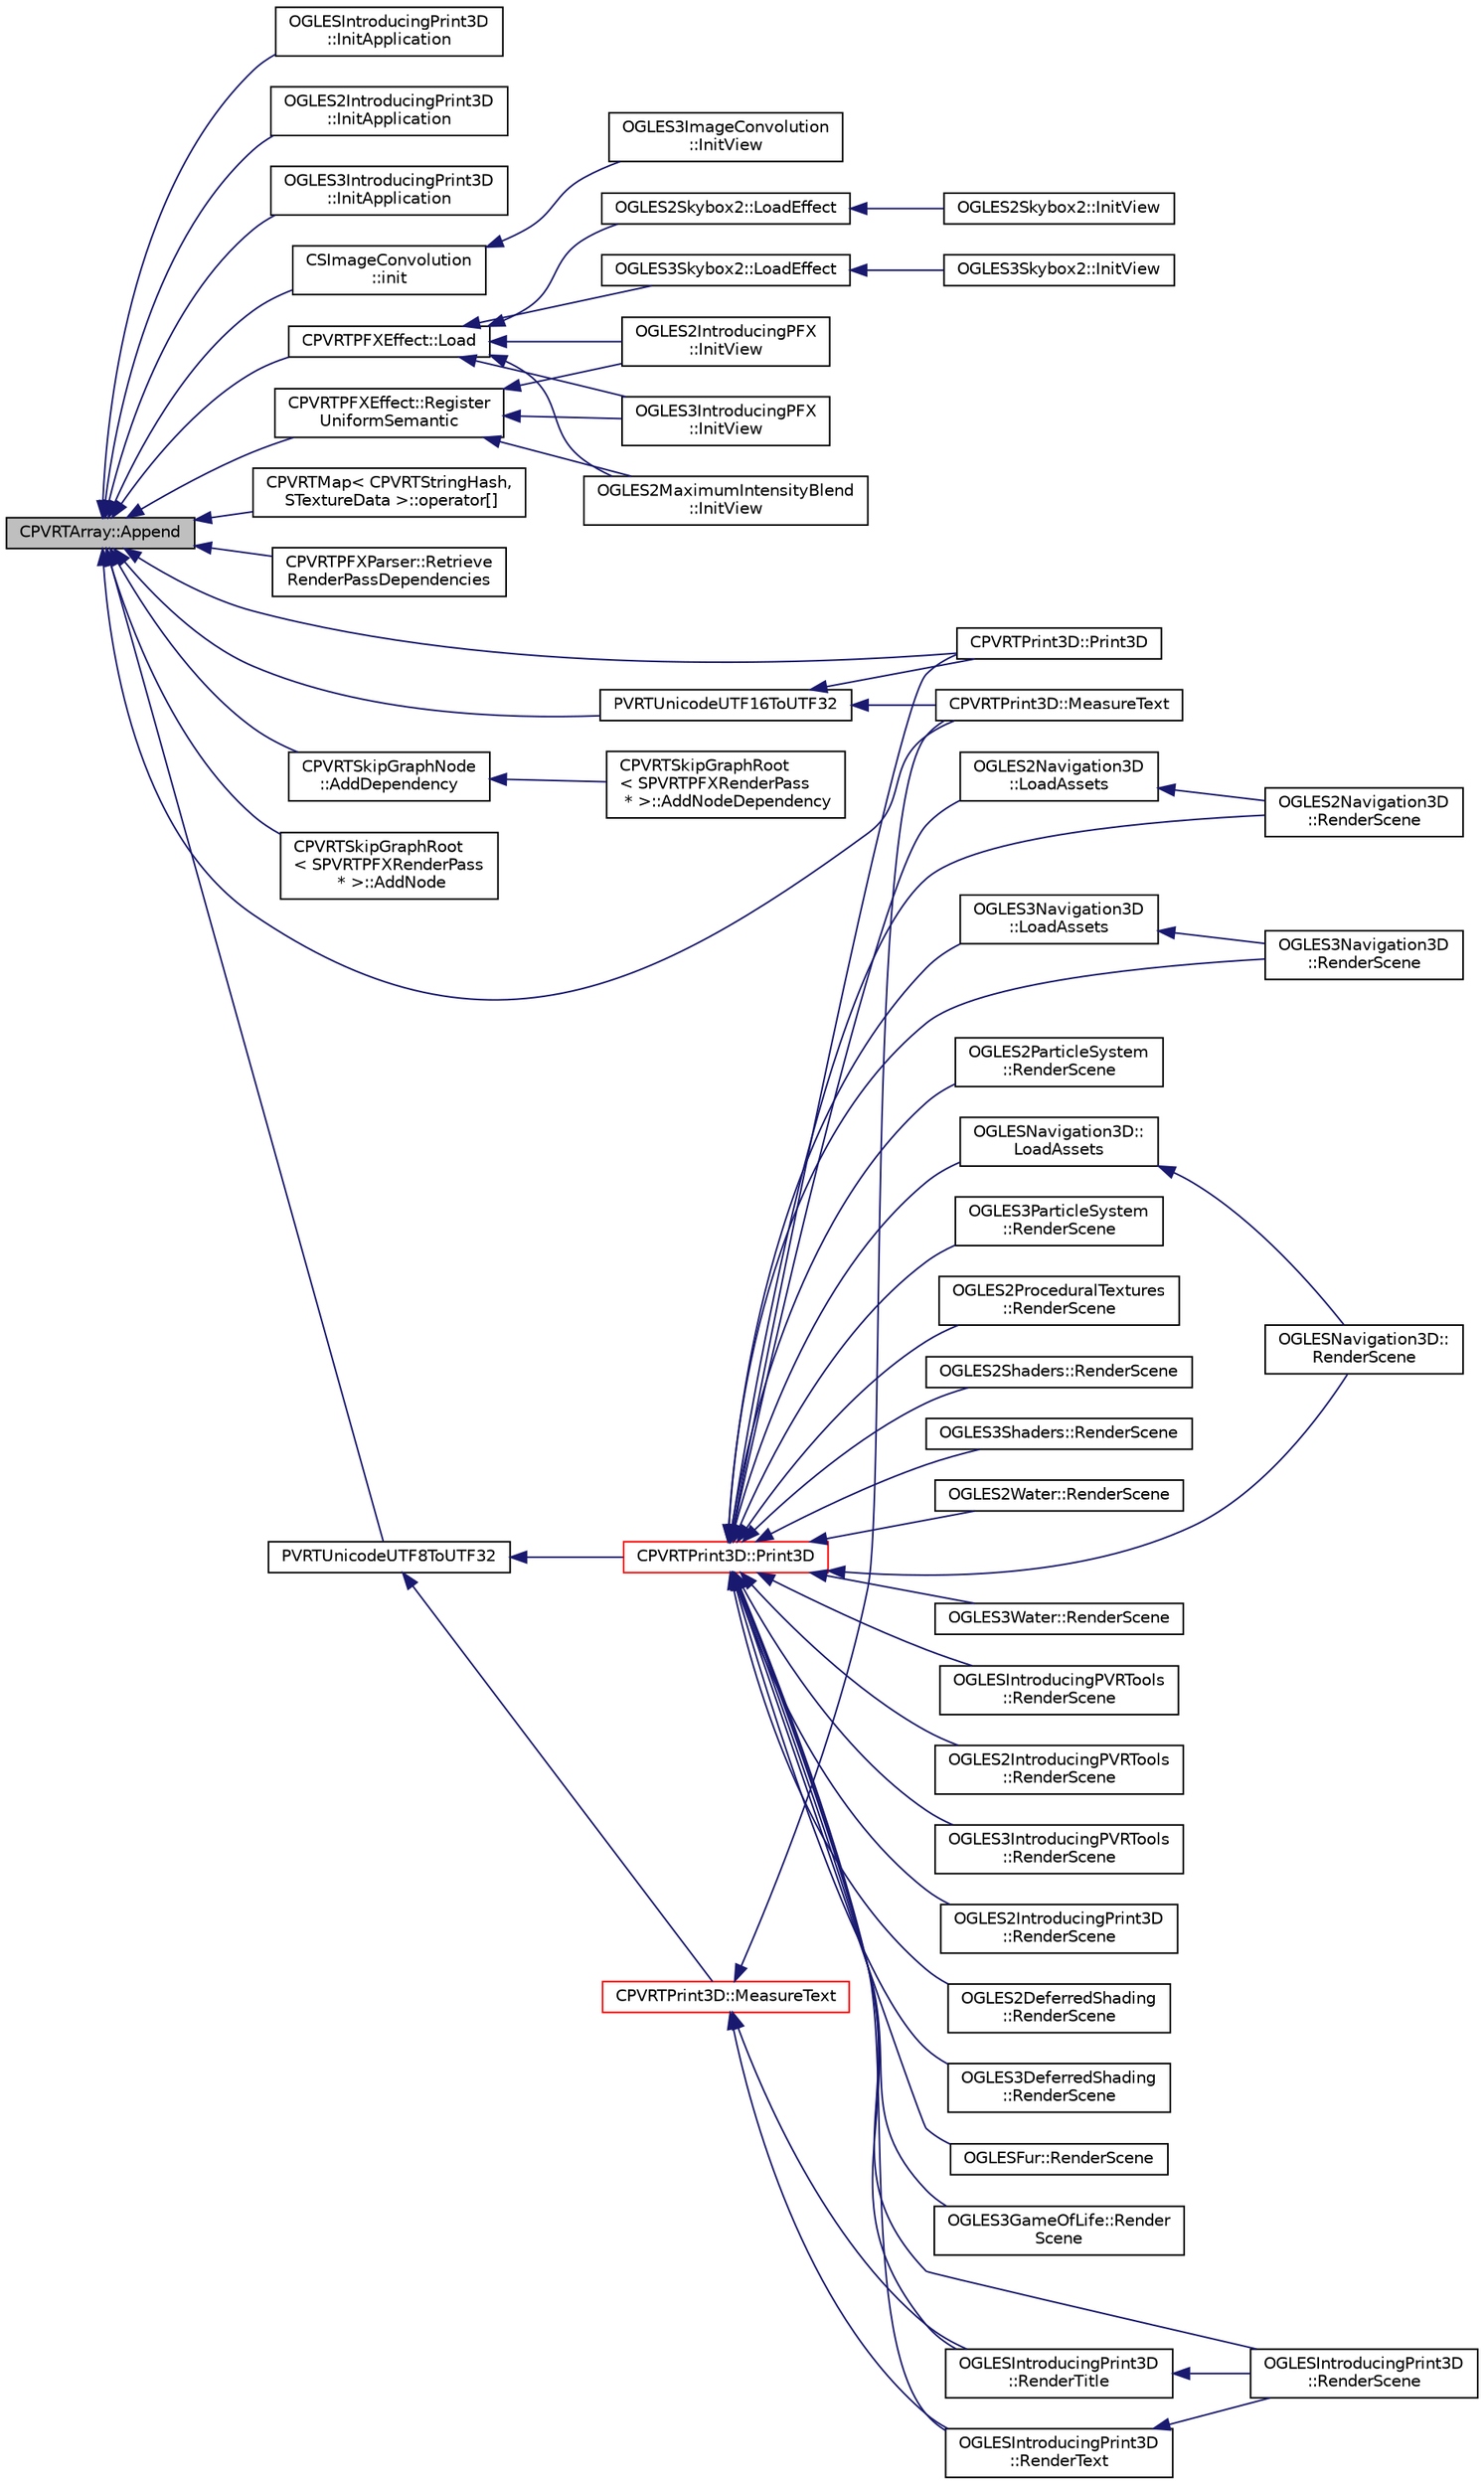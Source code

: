 digraph "CPVRTArray::Append"
{
  edge [fontname="Helvetica",fontsize="10",labelfontname="Helvetica",labelfontsize="10"];
  node [fontname="Helvetica",fontsize="10",shape=record];
  rankdir="LR";
  Node1 [label="CPVRTArray::Append",height=0.2,width=0.4,color="black", fillcolor="grey75", style="filled", fontcolor="black"];
  Node1 -> Node2 [dir="back",color="midnightblue",fontsize="10",style="solid",fontname="Helvetica"];
  Node2 [label="OGLESIntroducingPrint3D\l::InitApplication",height=0.2,width=0.4,color="black", fillcolor="white", style="filled",URL="$class_o_g_l_e_s_introducing_print3_d.html#a1577668f99803b95200ac067b55d351c"];
  Node1 -> Node3 [dir="back",color="midnightblue",fontsize="10",style="solid",fontname="Helvetica"];
  Node3 [label="OGLES2IntroducingPrint3D\l::InitApplication",height=0.2,width=0.4,color="black", fillcolor="white", style="filled",URL="$class_o_g_l_e_s2_introducing_print3_d.html#ac63dd04dd03b97af17e228c826b21135"];
  Node1 -> Node4 [dir="back",color="midnightblue",fontsize="10",style="solid",fontname="Helvetica"];
  Node4 [label="OGLES3IntroducingPrint3D\l::InitApplication",height=0.2,width=0.4,color="black", fillcolor="white", style="filled",URL="$class_o_g_l_e_s3_introducing_print3_d.html#a2280934b49ab51dd9db3026d9f209405"];
  Node1 -> Node5 [dir="back",color="midnightblue",fontsize="10",style="solid",fontname="Helvetica"];
  Node5 [label="CSImageConvolution\l::init",height=0.2,width=0.4,color="black", fillcolor="white", style="filled",URL="$class_c_s_image_convolution.html#ade1af7c73b7f73759fb870f6c850228a"];
  Node5 -> Node6 [dir="back",color="midnightblue",fontsize="10",style="solid",fontname="Helvetica"];
  Node6 [label="OGLES3ImageConvolution\l::InitView",height=0.2,width=0.4,color="black", fillcolor="white", style="filled",URL="$class_o_g_l_e_s3_image_convolution.html#afe6795320d4afc3f6ee900541a98be13"];
  Node1 -> Node7 [dir="back",color="midnightblue",fontsize="10",style="solid",fontname="Helvetica"];
  Node7 [label="CPVRTPFXEffect::Load",height=0.2,width=0.4,color="black", fillcolor="white", style="filled",URL="$class_c_p_v_r_t_p_f_x_effect.html#a7335d99bda5a7c05b0e7347292a08d0a",tooltip="Loads the specified effect from the CPVRTPFXParser object. Compiles and links the shaders..."];
  Node7 -> Node8 [dir="back",color="midnightblue",fontsize="10",style="solid",fontname="Helvetica"];
  Node8 [label="OGLES2Skybox2::LoadEffect",height=0.2,width=0.4,color="black", fillcolor="white", style="filled",URL="$class_o_g_l_e_s2_skybox2.html#aad8d1b643dd05fee7e0cc04c545b3b66"];
  Node8 -> Node9 [dir="back",color="midnightblue",fontsize="10",style="solid",fontname="Helvetica"];
  Node9 [label="OGLES2Skybox2::InitView",height=0.2,width=0.4,color="black", fillcolor="white", style="filled",URL="$class_o_g_l_e_s2_skybox2.html#ada3a5fbf77319ed17e7b2f50068d3a8f"];
  Node7 -> Node10 [dir="back",color="midnightblue",fontsize="10",style="solid",fontname="Helvetica"];
  Node10 [label="OGLES3Skybox2::LoadEffect",height=0.2,width=0.4,color="black", fillcolor="white", style="filled",URL="$class_o_g_l_e_s3_skybox2.html#a89970a57199b6188ddcbec16b94b6dc8"];
  Node10 -> Node11 [dir="back",color="midnightblue",fontsize="10",style="solid",fontname="Helvetica"];
  Node11 [label="OGLES3Skybox2::InitView",height=0.2,width=0.4,color="black", fillcolor="white", style="filled",URL="$class_o_g_l_e_s3_skybox2.html#a8ffd3e8419f04229f3a96afa67b51183"];
  Node7 -> Node12 [dir="back",color="midnightblue",fontsize="10",style="solid",fontname="Helvetica"];
  Node12 [label="OGLES2IntroducingPFX\l::InitView",height=0.2,width=0.4,color="black", fillcolor="white", style="filled",URL="$class_o_g_l_e_s2_introducing_p_f_x.html#a60689521ef922e6ac479011562f4e3c8"];
  Node7 -> Node13 [dir="back",color="midnightblue",fontsize="10",style="solid",fontname="Helvetica"];
  Node13 [label="OGLES3IntroducingPFX\l::InitView",height=0.2,width=0.4,color="black", fillcolor="white", style="filled",URL="$class_o_g_l_e_s3_introducing_p_f_x.html#a6762e7f140fe15a0a945e39abf25ae34"];
  Node7 -> Node14 [dir="back",color="midnightblue",fontsize="10",style="solid",fontname="Helvetica"];
  Node14 [label="OGLES2MaximumIntensityBlend\l::InitView",height=0.2,width=0.4,color="black", fillcolor="white", style="filled",URL="$class_o_g_l_e_s2_maximum_intensity_blend.html#ab3bb87b3ff371c02101474f097b2db19"];
  Node1 -> Node15 [dir="back",color="midnightblue",fontsize="10",style="solid",fontname="Helvetica"];
  Node15 [label="CPVRTPFXEffect::Register\lUniformSemantic",height=0.2,width=0.4,color="black", fillcolor="white", style="filled",URL="$class_c_p_v_r_t_p_f_x_effect.html#a50041cb94518a8c4204e7b188cb45bff",tooltip="Registers a user-provided uniform semantic. "];
  Node15 -> Node12 [dir="back",color="midnightblue",fontsize="10",style="solid",fontname="Helvetica"];
  Node15 -> Node13 [dir="back",color="midnightblue",fontsize="10",style="solid",fontname="Helvetica"];
  Node15 -> Node14 [dir="back",color="midnightblue",fontsize="10",style="solid",fontname="Helvetica"];
  Node1 -> Node16 [dir="back",color="midnightblue",fontsize="10",style="solid",fontname="Helvetica"];
  Node16 [label="CPVRTMap\< CPVRTStringHash,\l STextureData \>::operator[]",height=0.2,width=0.4,color="black", fillcolor="white", style="filled",URL="$singleton_c_p_v_r_t_map.html#aece60f89358c054599a2878104405210",tooltip="If a mapping already exists for &#39;key&#39; then it will return the associated data. If no mapping currentl..."];
  Node1 -> Node17 [dir="back",color="midnightblue",fontsize="10",style="solid",fontname="Helvetica"];
  Node17 [label="CPVRTPFXParser::Retrieve\lRenderPassDependencies",height=0.2,width=0.4,color="black", fillcolor="white", style="filled",URL="$class_c_p_v_r_t_p_f_x_parser.html#a50400904966afcd4f0b80b8298762cca",tooltip="Takes an array of strings containing the names of active effects for this PFX in a given application ..."];
  Node1 -> Node18 [dir="back",color="midnightblue",fontsize="10",style="solid",fontname="Helvetica"];
  Node18 [label="CPVRTPrint3D::Print3D",height=0.2,width=0.4,color="black", fillcolor="white", style="filled",URL="$class_c_p_v_r_t_print3_d.html#a00f8bd769478fa34fc5f0e7113066759",tooltip="Display wide-char 3D text on screen. CPVRTPrint3D::SetTextures(...) must have been called beforehand..."];
  Node1 -> Node19 [dir="back",color="midnightblue",fontsize="10",style="solid",fontname="Helvetica"];
  Node19 [label="CPVRTPrint3D::MeasureText",height=0.2,width=0.4,color="black", fillcolor="white", style="filled",URL="$class_c_p_v_r_t_print3_d.html#aa12963cb94d9b301293dfb47ff03d008",tooltip="Returns the size of a string in pixels. "];
  Node1 -> Node20 [dir="back",color="midnightblue",fontsize="10",style="solid",fontname="Helvetica"];
  Node20 [label="CPVRTSkipGraphNode\l::AddDependency",height=0.2,width=0.4,color="black", fillcolor="white", style="filled",URL="$class_c_p_v_r_t_skip_graph_node.html#a5efdde71eba54716499493d5236cf539",tooltip="Adds a dependency to this node. "];
  Node20 -> Node21 [dir="back",color="midnightblue",fontsize="10",style="solid",fontname="Helvetica"];
  Node21 [label="CPVRTSkipGraphRoot\l\< SPVRTPFXRenderPass\l * \>::AddNodeDependency",height=0.2,width=0.4,color="black", fillcolor="white", style="filled",URL="$class_c_p_v_r_t_skip_graph_root.html#a534206c4337eb2efa043f321fffb9b6f",tooltip="Adds a node dependency. "];
  Node1 -> Node22 [dir="back",color="midnightblue",fontsize="10",style="solid",fontname="Helvetica"];
  Node22 [label="CPVRTSkipGraphRoot\l\< SPVRTPFXRenderPass\l * \>::AddNode",height=0.2,width=0.4,color="black", fillcolor="white", style="filled",URL="$class_c_p_v_r_t_skip_graph_root.html#abeeb3998b214bf466817636d0170cc0a"];
  Node1 -> Node23 [dir="back",color="midnightblue",fontsize="10",style="solid",fontname="Helvetica"];
  Node23 [label="PVRTUnicodeUTF8ToUTF32",height=0.2,width=0.4,color="black", fillcolor="white", style="filled",URL="$_p_v_r_t_unicode_8h.html#a54150f433be76ed547efa36329d48341",tooltip="Decodes a UTF8-encoded string in to Unicode code points (UTF32). If pUTF8 is not null terminated..."];
  Node23 -> Node24 [dir="back",color="midnightblue",fontsize="10",style="solid",fontname="Helvetica"];
  Node24 [label="CPVRTPrint3D::Print3D",height=0.2,width=0.4,color="red", fillcolor="white", style="filled",URL="$class_c_p_v_r_t_print3_d.html#afd98a5ba4e3f9183ceb615566a64f843",tooltip="Display 3D text on screen. CPVRTPrint3D::SetTextures(...) must have been called beforehand. This function accepts formatting in the printf way. "];
  Node24 -> Node25 [dir="back",color="midnightblue",fontsize="10",style="solid",fontname="Helvetica"];
  Node25 [label="OGLES2DeferredShading\l::RenderScene",height=0.2,width=0.4,color="black", fillcolor="white", style="filled",URL="$class_o_g_l_e_s2_deferred_shading.html#aa5fb331badd65785c52334fadbbdf3b8"];
  Node24 -> Node26 [dir="back",color="midnightblue",fontsize="10",style="solid",fontname="Helvetica"];
  Node26 [label="OGLES3DeferredShading\l::RenderScene",height=0.2,width=0.4,color="black", fillcolor="white", style="filled",URL="$class_o_g_l_e_s3_deferred_shading.html#a65b2f29d4627953888de63c1052852f5"];
  Node24 -> Node27 [dir="back",color="midnightblue",fontsize="10",style="solid",fontname="Helvetica"];
  Node27 [label="OGLESFur::RenderScene",height=0.2,width=0.4,color="black", fillcolor="white", style="filled",URL="$class_o_g_l_e_s_fur.html#a48afd2a178887b797e9fc6a5948286d9"];
  Node24 -> Node28 [dir="back",color="midnightblue",fontsize="10",style="solid",fontname="Helvetica"];
  Node28 [label="OGLES3GameOfLife::Render\lScene",height=0.2,width=0.4,color="black", fillcolor="white", style="filled",URL="$class_o_g_l_e_s3_game_of_life.html#ab85eed0bf61f4f697382b5d9175ded6c"];
  Node24 -> Node29 [dir="back",color="midnightblue",fontsize="10",style="solid",fontname="Helvetica"];
  Node29 [label="OGLESNavigation3D::\lLoadAssets",height=0.2,width=0.4,color="black", fillcolor="white", style="filled",URL="$class_o_g_l_e_s_navigation3_d.html#a074cf37f2ce799f5110126e43b7f81ea"];
  Node29 -> Node30 [dir="back",color="midnightblue",fontsize="10",style="solid",fontname="Helvetica"];
  Node30 [label="OGLESNavigation3D::\lRenderScene",height=0.2,width=0.4,color="black", fillcolor="white", style="filled",URL="$class_o_g_l_e_s_navigation3_d.html#a11efe99292758062efe901fb67d54f02"];
  Node24 -> Node30 [dir="back",color="midnightblue",fontsize="10",style="solid",fontname="Helvetica"];
  Node24 -> Node31 [dir="back",color="midnightblue",fontsize="10",style="solid",fontname="Helvetica"];
  Node31 [label="OGLES2Navigation3D\l::LoadAssets",height=0.2,width=0.4,color="black", fillcolor="white", style="filled",URL="$class_o_g_l_e_s2_navigation3_d.html#a44021b8be24e6c6a2e1b5a1a8394fe8e"];
  Node31 -> Node32 [dir="back",color="midnightblue",fontsize="10",style="solid",fontname="Helvetica"];
  Node32 [label="OGLES2Navigation3D\l::RenderScene",height=0.2,width=0.4,color="black", fillcolor="white", style="filled",URL="$class_o_g_l_e_s2_navigation3_d.html#ac5ad07593faf0e16244b602626d2be3c"];
  Node24 -> Node32 [dir="back",color="midnightblue",fontsize="10",style="solid",fontname="Helvetica"];
  Node24 -> Node33 [dir="back",color="midnightblue",fontsize="10",style="solid",fontname="Helvetica"];
  Node33 [label="OGLES3Navigation3D\l::LoadAssets",height=0.2,width=0.4,color="black", fillcolor="white", style="filled",URL="$class_o_g_l_e_s3_navigation3_d.html#a74e35de3032850cd4ef7a42786ce75fb"];
  Node33 -> Node34 [dir="back",color="midnightblue",fontsize="10",style="solid",fontname="Helvetica"];
  Node34 [label="OGLES3Navigation3D\l::RenderScene",height=0.2,width=0.4,color="black", fillcolor="white", style="filled",URL="$class_o_g_l_e_s3_navigation3_d.html#ad5664c9d3cb07fe1ef321a9ebd4777d9"];
  Node24 -> Node34 [dir="back",color="midnightblue",fontsize="10",style="solid",fontname="Helvetica"];
  Node24 -> Node35 [dir="back",color="midnightblue",fontsize="10",style="solid",fontname="Helvetica"];
  Node35 [label="OGLES2ParticleSystem\l::RenderScene",height=0.2,width=0.4,color="black", fillcolor="white", style="filled",URL="$class_o_g_l_e_s2_particle_system.html#a39b3c65321ed741ee0f6ec1811bdd707"];
  Node24 -> Node36 [dir="back",color="midnightblue",fontsize="10",style="solid",fontname="Helvetica"];
  Node36 [label="OGLES3ParticleSystem\l::RenderScene",height=0.2,width=0.4,color="black", fillcolor="white", style="filled",URL="$class_o_g_l_e_s3_particle_system.html#a4d0c7f4a55fa75fd6348c6ceea906751"];
  Node24 -> Node37 [dir="back",color="midnightblue",fontsize="10",style="solid",fontname="Helvetica"];
  Node37 [label="OGLES2ProceduralTextures\l::RenderScene",height=0.2,width=0.4,color="black", fillcolor="white", style="filled",URL="$class_o_g_l_e_s2_procedural_textures.html#a2b52f9799929158aa92c72d7d99984d4"];
  Node24 -> Node38 [dir="back",color="midnightblue",fontsize="10",style="solid",fontname="Helvetica"];
  Node38 [label="OGLES2Shaders::RenderScene",height=0.2,width=0.4,color="black", fillcolor="white", style="filled",URL="$class_o_g_l_e_s2_shaders.html#a7c7cd5b91ea56316917f83c04cd88eb5"];
  Node24 -> Node39 [dir="back",color="midnightblue",fontsize="10",style="solid",fontname="Helvetica"];
  Node39 [label="OGLES3Shaders::RenderScene",height=0.2,width=0.4,color="black", fillcolor="white", style="filled",URL="$class_o_g_l_e_s3_shaders.html#aaf7cbc1b86525690d332eff52b10d2d3"];
  Node24 -> Node40 [dir="back",color="midnightblue",fontsize="10",style="solid",fontname="Helvetica"];
  Node40 [label="OGLES2Water::RenderScene",height=0.2,width=0.4,color="black", fillcolor="white", style="filled",URL="$class_o_g_l_e_s2_water.html#a43aedbce04a12af28c9dce20c4acfe40"];
  Node24 -> Node41 [dir="back",color="midnightblue",fontsize="10",style="solid",fontname="Helvetica"];
  Node41 [label="OGLES3Water::RenderScene",height=0.2,width=0.4,color="black", fillcolor="white", style="filled",URL="$class_o_g_l_e_s3_water.html#aeab9e7a6214b0b72691879ad5d5584ad"];
  Node24 -> Node42 [dir="back",color="midnightblue",fontsize="10",style="solid",fontname="Helvetica"];
  Node42 [label="OGLESIntroducingPVRTools\l::RenderScene",height=0.2,width=0.4,color="black", fillcolor="white", style="filled",URL="$class_o_g_l_e_s_introducing_p_v_r_tools.html#a93616f1d655b6b7be929ce3481fe3fd6"];
  Node24 -> Node43 [dir="back",color="midnightblue",fontsize="10",style="solid",fontname="Helvetica"];
  Node43 [label="OGLES2IntroducingPVRTools\l::RenderScene",height=0.2,width=0.4,color="black", fillcolor="white", style="filled",URL="$class_o_g_l_e_s2_introducing_p_v_r_tools.html#a334f7be8a795dfbe7cfcd022e75f9d7a"];
  Node24 -> Node44 [dir="back",color="midnightblue",fontsize="10",style="solid",fontname="Helvetica"];
  Node44 [label="OGLES3IntroducingPVRTools\l::RenderScene",height=0.2,width=0.4,color="black", fillcolor="white", style="filled",URL="$class_o_g_l_e_s3_introducing_p_v_r_tools.html#acfb78eeb09d88dd59f1368e0280d090e"];
  Node24 -> Node45 [dir="back",color="midnightblue",fontsize="10",style="solid",fontname="Helvetica"];
  Node45 [label="OGLESIntroducingPrint3D\l::RenderScene",height=0.2,width=0.4,color="black", fillcolor="white", style="filled",URL="$class_o_g_l_e_s_introducing_print3_d.html#a4b9d708b27fbb073f8b96d9ee1ed5a02"];
  Node24 -> Node46 [dir="back",color="midnightblue",fontsize="10",style="solid",fontname="Helvetica"];
  Node46 [label="OGLESIntroducingPrint3D\l::RenderTitle",height=0.2,width=0.4,color="black", fillcolor="white", style="filled",URL="$class_o_g_l_e_s_introducing_print3_d.html#aa906f31a55ab5482703011bee554d843"];
  Node46 -> Node45 [dir="back",color="midnightblue",fontsize="10",style="solid",fontname="Helvetica"];
  Node24 -> Node47 [dir="back",color="midnightblue",fontsize="10",style="solid",fontname="Helvetica"];
  Node47 [label="OGLESIntroducingPrint3D\l::RenderText",height=0.2,width=0.4,color="black", fillcolor="white", style="filled",URL="$class_o_g_l_e_s_introducing_print3_d.html#aa0d93174d333a69a43df67113db998e9"];
  Node47 -> Node45 [dir="back",color="midnightblue",fontsize="10",style="solid",fontname="Helvetica"];
  Node24 -> Node48 [dir="back",color="midnightblue",fontsize="10",style="solid",fontname="Helvetica"];
  Node48 [label="OGLES2IntroducingPrint3D\l::RenderScene",height=0.2,width=0.4,color="black", fillcolor="white", style="filled",URL="$class_o_g_l_e_s2_introducing_print3_d.html#ad5d79717c1e16789c24d0ac5d19e1649"];
  Node24 -> Node18 [dir="back",color="midnightblue",fontsize="10",style="solid",fontname="Helvetica"];
  Node23 -> Node49 [dir="back",color="midnightblue",fontsize="10",style="solid",fontname="Helvetica"];
  Node49 [label="CPVRTPrint3D::MeasureText",height=0.2,width=0.4,color="red", fillcolor="white", style="filled",URL="$class_c_p_v_r_t_print3_d.html#aaba0e9b4cd00538e8592b7aeb1c64312",tooltip="Returns the size of a string in pixels. "];
  Node49 -> Node46 [dir="back",color="midnightblue",fontsize="10",style="solid",fontname="Helvetica"];
  Node49 -> Node47 [dir="back",color="midnightblue",fontsize="10",style="solid",fontname="Helvetica"];
  Node49 -> Node19 [dir="back",color="midnightblue",fontsize="10",style="solid",fontname="Helvetica"];
  Node1 -> Node50 [dir="back",color="midnightblue",fontsize="10",style="solid",fontname="Helvetica"];
  Node50 [label="PVRTUnicodeUTF16ToUTF32",height=0.2,width=0.4,color="black", fillcolor="white", style="filled",URL="$_p_v_r_t_unicode_8h.html#a95d281fcb6af34263da50482cb8ec959",tooltip="Decodes a UTF16-encoded string in to Unicode code points (UTF32). If pUTF16 is not null terminated..."];
  Node50 -> Node18 [dir="back",color="midnightblue",fontsize="10",style="solid",fontname="Helvetica"];
  Node50 -> Node19 [dir="back",color="midnightblue",fontsize="10",style="solid",fontname="Helvetica"];
}
